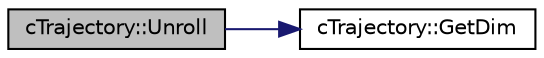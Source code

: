 digraph "cTrajectory::Unroll"
{
 // LATEX_PDF_SIZE
  edge [fontname="Helvetica",fontsize="10",labelfontname="Helvetica",labelfontsize="10"];
  node [fontname="Helvetica",fontsize="10",shape=record];
  rankdir="LR";
  Node1 [label="cTrajectory::Unroll",height=0.2,width=0.4,color="black", fillcolor="grey75", style="filled", fontcolor="black",tooltip=" "];
  Node1 -> Node2 [color="midnightblue",fontsize="10",style="solid",fontname="Helvetica"];
  Node2 [label="cTrajectory::GetDim",height=0.2,width=0.4,color="black", fillcolor="white", style="filled",URL="$classc_trajectory.html#a048e7a2aabace43ec488685a5150cb5a",tooltip=" "];
}
